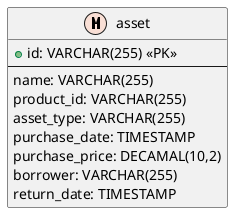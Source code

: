 @startuml

!define MASTER F9DFD5
!define TRANSACTION CAE7F2

entity "asset" as asset <<M,MASTER>> {
    + id: VARCHAR(255) <<PK>>
    --
    name: VARCHAR(255)
    product_id: VARCHAR(255)
    asset_type: VARCHAR(255)
    purchase_date: TIMESTAMP
    purchase_price: DECAMAL(10,2)
    borrower: VARCHAR(255)
    return_date: TIMESTAMP
}

@enduml